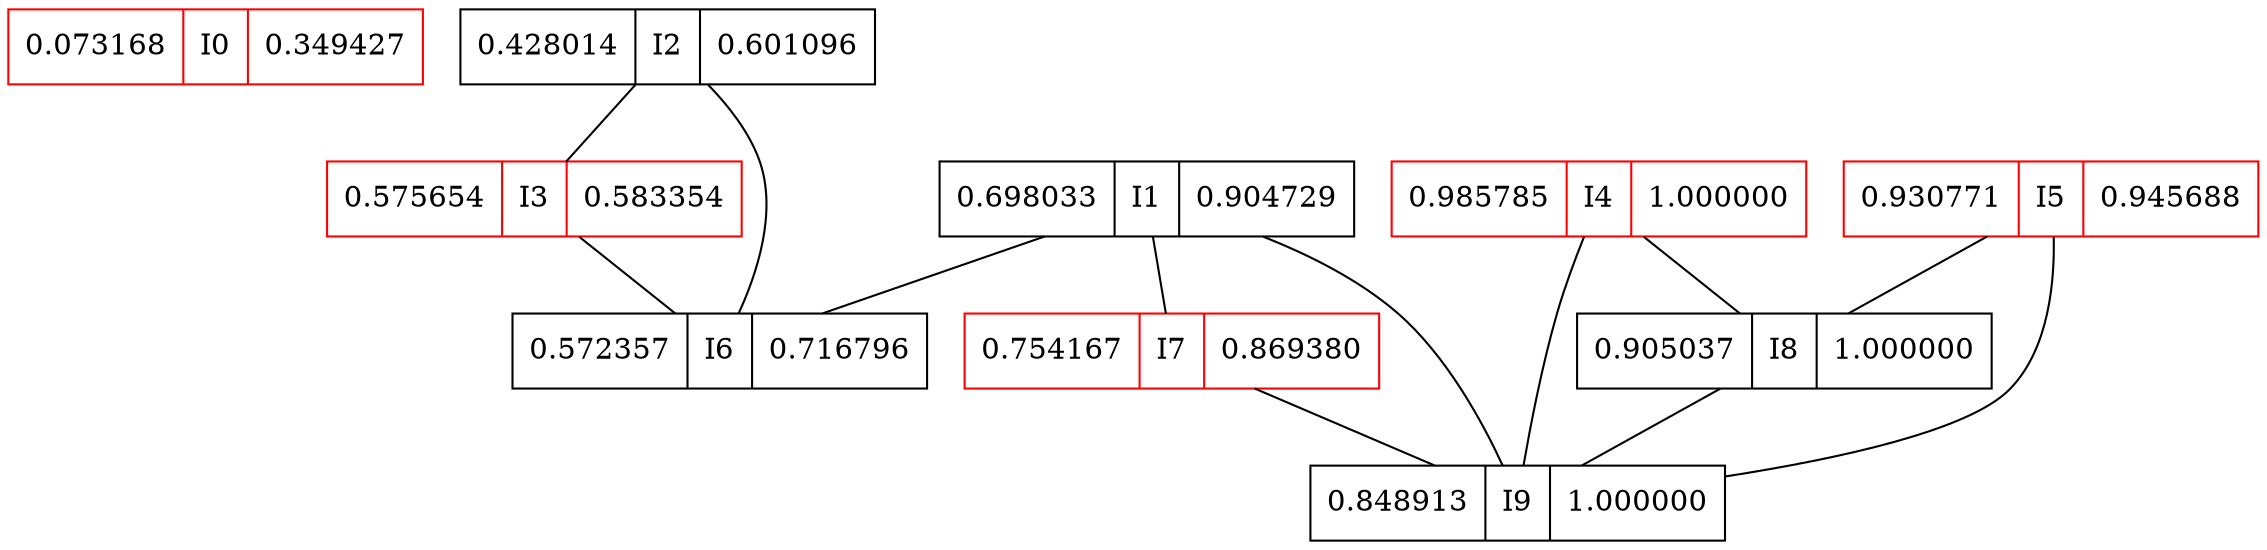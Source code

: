 graph IntervalGraph {
struct0 [shape=record, color=red, label="0.073168|I0|0.349427"]
struct1 [shape=record, color=black, label="0.698033|I1|0.904729"]
struct2 [shape=record, color=black, label="0.428014|I2|0.601096"]
struct3 [shape=record, color=red, label="0.575654|I3|0.583354"]
struct4 [shape=record, color=red, label="0.985785|I4|1.000000"]
struct5 [shape=record, color=red, label="0.930771|I5|0.945688"]
struct6 [shape=record, color=black, label="0.572357|I6|0.716796"]
struct7 [shape=record, color=red, label="0.754167|I7|0.869380"]
struct8 [shape=record, color=black, label="0.905037|I8|1.000000"]
struct9 [shape=record, color=black, label="0.848913|I9|1.000000"]
 struct0;
 struct1 -- struct6;
 struct1 -- struct7;
 struct1 -- struct9;
 struct2 -- struct3;
 struct2 -- struct6;
 struct3 -- struct6;
 struct4 -- struct8;
 struct4 -- struct9;
 struct5 -- struct8;
 struct5 -- struct9;
 struct6;
 struct7 -- struct9;
 struct8 -- struct9;
 struct9;
}
